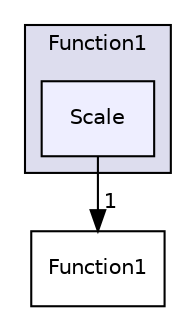 digraph "src/OpenFOAM/primitives/functions/Function1/Scale" {
  bgcolor=transparent;
  compound=true
  node [ fontsize="10", fontname="Helvetica"];
  edge [ labelfontsize="10", labelfontname="Helvetica"];
  subgraph clusterdir_bf4f273fcff898a8e57532425217d669 {
    graph [ bgcolor="#ddddee", pencolor="black", label="Function1" fontname="Helvetica", fontsize="10", URL="dir_bf4f273fcff898a8e57532425217d669.html"]
  dir_0c33258d7778249ccb903a061b24789c [shape=box, label="Scale", style="filled", fillcolor="#eeeeff", pencolor="black", URL="dir_0c33258d7778249ccb903a061b24789c.html"];
  }
  dir_c0adf992fe16fe46b123b20bd86c3f11 [shape=box label="Function1" URL="dir_c0adf992fe16fe46b123b20bd86c3f11.html"];
  dir_0c33258d7778249ccb903a061b24789c->dir_c0adf992fe16fe46b123b20bd86c3f11 [headlabel="1", labeldistance=1.5 headhref="dir_002662_002653.html"];
}

